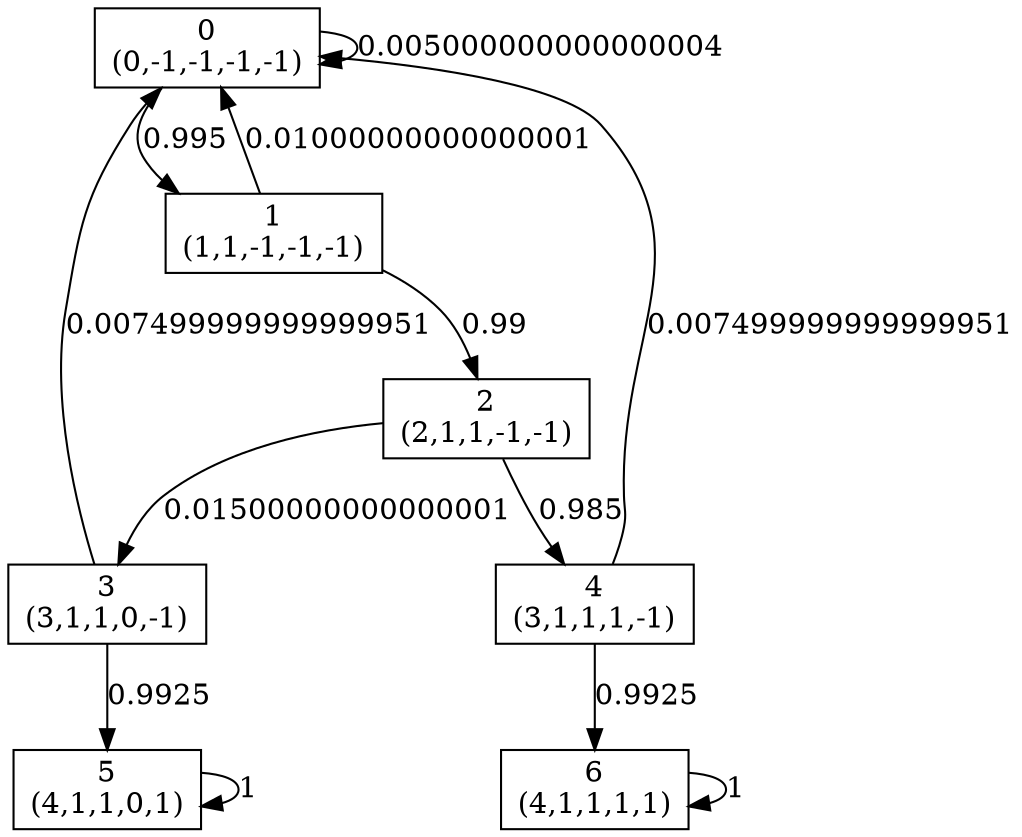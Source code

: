 digraph P {
node [shape=box];
0 -> 0 [ label="0.005000000000000004" ];
0 -> 1 [ label="0.995" ];
1 -> 0 [ label="0.01000000000000001" ];
1 -> 2 [ label="0.99" ];
2 -> 3 [ label="0.01500000000000001" ];
2 -> 4 [ label="0.985" ];
3 -> 0 [ label="0.007499999999999951" ];
3 -> 5 [ label="0.9925" ];
4 -> 0 [ label="0.007499999999999951" ];
4 -> 6 [ label="0.9925" ];
5 -> 5 [ label="1" ];
6 -> 6 [ label="1" ];
0 [label="0\n(0,-1,-1,-1,-1)"];
1 [label="1\n(1,1,-1,-1,-1)"];
2 [label="2\n(2,1,1,-1,-1)"];
3 [label="3\n(3,1,1,0,-1)"];
4 [label="4\n(3,1,1,1,-1)"];
5 [label="5\n(4,1,1,0,1)"];
6 [label="6\n(4,1,1,1,1)"];
}
